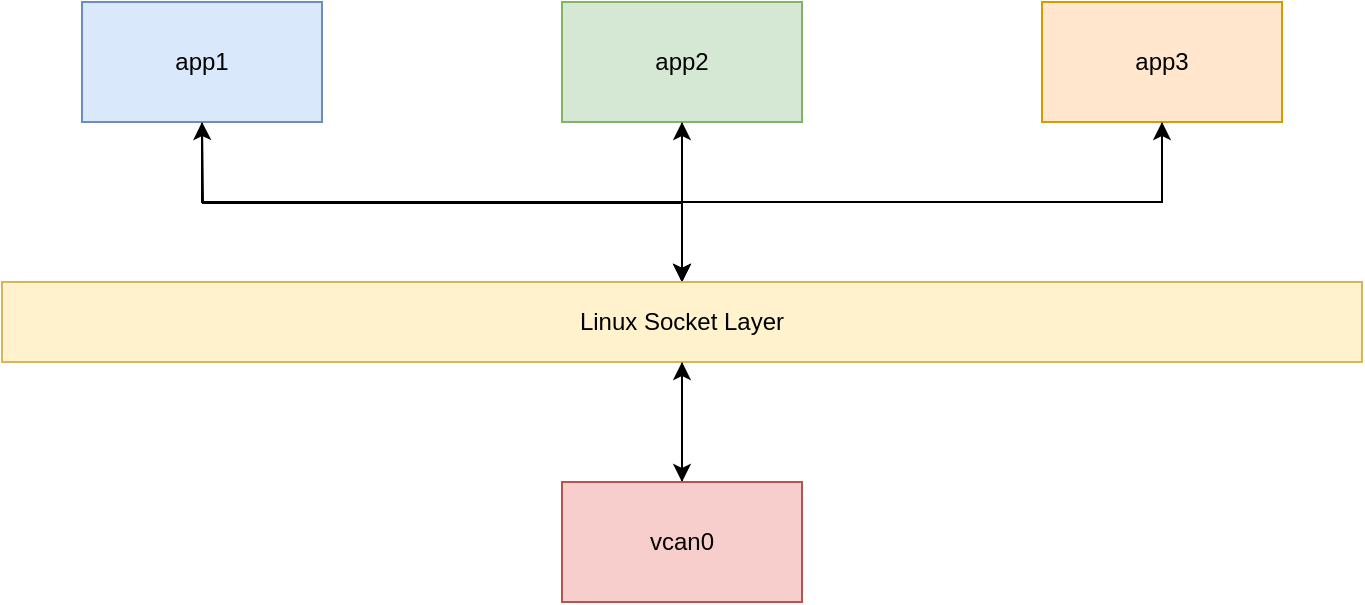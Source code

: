<mxfile version="24.8.2">
  <diagram name="Page-1" id="s3RLJQr6z-cw662zHoDx">
    <mxGraphModel dx="1364" dy="758" grid="1" gridSize="10" guides="1" tooltips="1" connect="1" arrows="1" fold="1" page="1" pageScale="1" pageWidth="850" pageHeight="1100" math="0" shadow="0">
      <root>
        <mxCell id="0" />
        <mxCell id="1" parent="0" />
        <mxCell id="PjgpE9OQRIrXoGsYb-kT-7" value="" style="edgeStyle=orthogonalEdgeStyle;rounded=0;orthogonalLoop=1;jettySize=auto;html=1;" edge="1" parent="1" source="PjgpE9OQRIrXoGsYb-kT-1" target="PjgpE9OQRIrXoGsYb-kT-4">
          <mxGeometry relative="1" as="geometry" />
        </mxCell>
        <mxCell id="PjgpE9OQRIrXoGsYb-kT-1" value="app1" style="rounded=0;whiteSpace=wrap;html=1;fillColor=#dae8fc;strokeColor=#6c8ebf;" vertex="1" parent="1">
          <mxGeometry x="160" y="100" width="120" height="60" as="geometry" />
        </mxCell>
        <mxCell id="PjgpE9OQRIrXoGsYb-kT-6" value="" style="edgeStyle=orthogonalEdgeStyle;rounded=0;orthogonalLoop=1;jettySize=auto;html=1;" edge="1" parent="1" source="PjgpE9OQRIrXoGsYb-kT-2" target="PjgpE9OQRIrXoGsYb-kT-4">
          <mxGeometry relative="1" as="geometry" />
        </mxCell>
        <mxCell id="PjgpE9OQRIrXoGsYb-kT-2" value="app2" style="rounded=0;whiteSpace=wrap;html=1;fillColor=#d5e8d4;strokeColor=#82b366;" vertex="1" parent="1">
          <mxGeometry x="400" y="100" width="120" height="60" as="geometry" />
        </mxCell>
        <mxCell id="PjgpE9OQRIrXoGsYb-kT-8" value="" style="edgeStyle=orthogonalEdgeStyle;rounded=0;orthogonalLoop=1;jettySize=auto;html=1;" edge="1" parent="1" source="PjgpE9OQRIrXoGsYb-kT-3" target="PjgpE9OQRIrXoGsYb-kT-4">
          <mxGeometry relative="1" as="geometry" />
        </mxCell>
        <mxCell id="PjgpE9OQRIrXoGsYb-kT-3" value="app3" style="rounded=0;whiteSpace=wrap;html=1;fillColor=#ffe6cc;strokeColor=#d79b00;" vertex="1" parent="1">
          <mxGeometry x="640" y="100" width="120" height="60" as="geometry" />
        </mxCell>
        <mxCell id="PjgpE9OQRIrXoGsYb-kT-9" style="edgeStyle=orthogonalEdgeStyle;rounded=0;orthogonalLoop=1;jettySize=auto;html=1;exitX=0.5;exitY=0;exitDx=0;exitDy=0;entryX=0.5;entryY=1;entryDx=0;entryDy=0;" edge="1" parent="1" source="PjgpE9OQRIrXoGsYb-kT-4" target="PjgpE9OQRIrXoGsYb-kT-2">
          <mxGeometry relative="1" as="geometry" />
        </mxCell>
        <mxCell id="PjgpE9OQRIrXoGsYb-kT-10" style="edgeStyle=orthogonalEdgeStyle;rounded=0;orthogonalLoop=1;jettySize=auto;html=1;exitX=0.5;exitY=0;exitDx=0;exitDy=0;" edge="1" parent="1" source="PjgpE9OQRIrXoGsYb-kT-4">
          <mxGeometry relative="1" as="geometry">
            <mxPoint x="220" y="160" as="targetPoint" />
          </mxGeometry>
        </mxCell>
        <mxCell id="PjgpE9OQRIrXoGsYb-kT-11" style="edgeStyle=orthogonalEdgeStyle;rounded=0;orthogonalLoop=1;jettySize=auto;html=1;exitX=0.5;exitY=0;exitDx=0;exitDy=0;entryX=0.5;entryY=1;entryDx=0;entryDy=0;" edge="1" parent="1" source="PjgpE9OQRIrXoGsYb-kT-4" target="PjgpE9OQRIrXoGsYb-kT-3">
          <mxGeometry relative="1" as="geometry" />
        </mxCell>
        <mxCell id="PjgpE9OQRIrXoGsYb-kT-12" value="" style="edgeStyle=orthogonalEdgeStyle;rounded=0;orthogonalLoop=1;jettySize=auto;html=1;" edge="1" parent="1" source="PjgpE9OQRIrXoGsYb-kT-4" target="PjgpE9OQRIrXoGsYb-kT-5">
          <mxGeometry relative="1" as="geometry" />
        </mxCell>
        <mxCell id="PjgpE9OQRIrXoGsYb-kT-4" value="Linux Socket Layer" style="rounded=0;whiteSpace=wrap;html=1;fillColor=#fff2cc;strokeColor=#d6b656;" vertex="1" parent="1">
          <mxGeometry x="120" y="240" width="680" height="40" as="geometry" />
        </mxCell>
        <mxCell id="PjgpE9OQRIrXoGsYb-kT-13" style="edgeStyle=orthogonalEdgeStyle;rounded=0;orthogonalLoop=1;jettySize=auto;html=1;exitX=0.5;exitY=0;exitDx=0;exitDy=0;entryX=0.5;entryY=1;entryDx=0;entryDy=0;" edge="1" parent="1" source="PjgpE9OQRIrXoGsYb-kT-5" target="PjgpE9OQRIrXoGsYb-kT-4">
          <mxGeometry relative="1" as="geometry" />
        </mxCell>
        <mxCell id="PjgpE9OQRIrXoGsYb-kT-5" value="vcan0" style="rounded=0;whiteSpace=wrap;html=1;fillColor=#f8cecc;strokeColor=#b85450;" vertex="1" parent="1">
          <mxGeometry x="400" y="340" width="120" height="60" as="geometry" />
        </mxCell>
      </root>
    </mxGraphModel>
  </diagram>
</mxfile>
